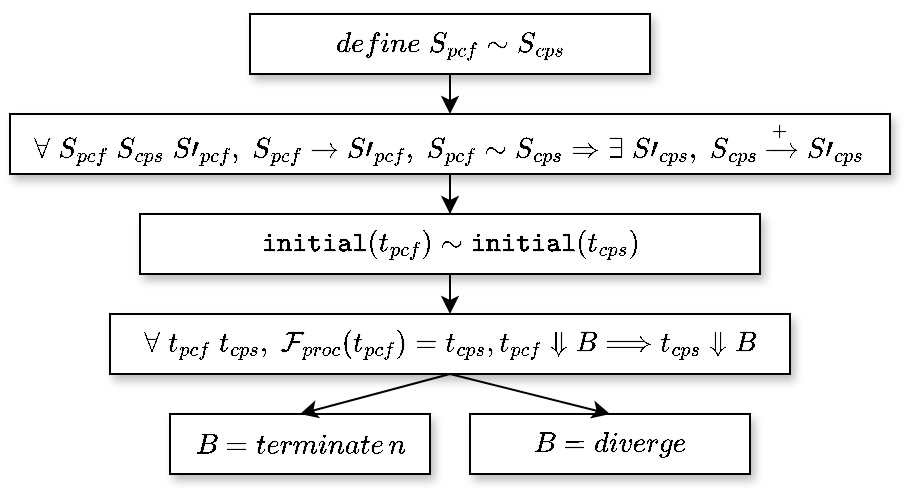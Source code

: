 <mxfile version="20.8.15" type="github">
  <diagram name="第 1 页" id="VPZiB18nnhILlqS88p_2">
    <mxGraphModel dx="1052" dy="642" grid="1" gridSize="10" guides="1" tooltips="1" connect="1" arrows="1" fold="1" page="1" pageScale="1" pageWidth="827" pageHeight="1169" math="1" shadow="0">
      <root>
        <mxCell id="0" />
        <mxCell id="1" parent="0" />
        <mxCell id="-i3F5LLjMJzcxptwbcm--15" value="" style="edgeStyle=orthogonalEdgeStyle;rounded=0;orthogonalLoop=1;jettySize=auto;html=1;" parent="1" source="QHHVyBg31WiNpmlo0UfJ-2" target="-i3F5LLjMJzcxptwbcm--14" edge="1">
          <mxGeometry relative="1" as="geometry" />
        </mxCell>
        <mxCell id="QHHVyBg31WiNpmlo0UfJ-2" value="$$\forall\; S_{pcf}\; S_{cps}\; S\prime_{pcf},\; S_{pcf}\rightarrow S\prime_{pcf},\; S_{pcf}\sim S_{cps} \Rightarrow \exists\; S\prime_{cps},\; S_{cps}\xrightarrow{+} S\prime_{cps}&lt;br&gt;$$" style="rounded=0;whiteSpace=wrap;html=1;shadow=1;" parent="1" vertex="1">
          <mxGeometry x="230" y="250" width="440" height="30" as="geometry" />
        </mxCell>
        <mxCell id="QHHVyBg31WiNpmlo0UfJ-5" value="$$\forall\; t_{pcf}\; t_{cps},\;&amp;nbsp;&lt;br&gt;&amp;nbsp;\mathcal{F}_{proc}(t_{pcf})=t_{cps},\\ t_{pcf}&lt;br&gt;\Downarrow B\Longrightarrow t_{cps}\Downarrow B&lt;br&gt;$$" style="rounded=0;whiteSpace=wrap;html=1;shadow=1;" parent="1" vertex="1">
          <mxGeometry x="280" y="350" width="340" height="30" as="geometry" />
        </mxCell>
        <mxCell id="QHHVyBg31WiNpmlo0UfJ-6" value="$$B=terminate\, n$$" style="rounded=0;whiteSpace=wrap;html=1;shadow=1;" parent="1" vertex="1">
          <mxGeometry x="310" y="400" width="130" height="30" as="geometry" />
        </mxCell>
        <mxCell id="QHHVyBg31WiNpmlo0UfJ-7" value="$$B=diverge$$" style="rounded=0;whiteSpace=wrap;html=1;shadow=1;" parent="1" vertex="1">
          <mxGeometry x="460" y="400" width="140" height="30" as="geometry" />
        </mxCell>
        <mxCell id="QHHVyBg31WiNpmlo0UfJ-13" value="$$define\; S_{pcf}\sim&amp;nbsp;&lt;br&gt;S_{cps}&lt;br&gt;$$" style="rounded=0;whiteSpace=wrap;html=1;shadow=1;" parent="1" vertex="1">
          <mxGeometry x="350" y="200" width="200" height="30" as="geometry" />
        </mxCell>
        <mxCell id="-i3F5LLjMJzcxptwbcm--3" value="" style="endArrow=classic;html=1;rounded=0;exitX=0.5;exitY=1;exitDx=0;exitDy=0;entryX=0.5;entryY=0;entryDx=0;entryDy=0;" parent="1" source="QHHVyBg31WiNpmlo0UfJ-5" target="QHHVyBg31WiNpmlo0UfJ-6" edge="1">
          <mxGeometry width="50" height="50" relative="1" as="geometry">
            <mxPoint x="430" y="440" as="sourcePoint" />
            <mxPoint x="480" y="390" as="targetPoint" />
          </mxGeometry>
        </mxCell>
        <mxCell id="-i3F5LLjMJzcxptwbcm--4" value="" style="endArrow=classic;html=1;rounded=0;entryX=0.5;entryY=0;entryDx=0;entryDy=0;exitX=0.5;exitY=1;exitDx=0;exitDy=0;" parent="1" source="QHHVyBg31WiNpmlo0UfJ-5" target="QHHVyBg31WiNpmlo0UfJ-7" edge="1">
          <mxGeometry width="50" height="50" relative="1" as="geometry">
            <mxPoint x="450" y="380" as="sourcePoint" />
            <mxPoint x="480" y="390" as="targetPoint" />
          </mxGeometry>
        </mxCell>
        <mxCell id="-i3F5LLjMJzcxptwbcm--14" value="$$\mathtt{initial}(t_{pcf})\sim \mathtt{initial}(t_{cps}&lt;br&gt;)$$" style="rounded=0;whiteSpace=wrap;html=1;shadow=1;" parent="1" vertex="1">
          <mxGeometry x="295" y="300" width="310" height="30" as="geometry" />
        </mxCell>
        <mxCell id="-i3F5LLjMJzcxptwbcm--17" value="" style="endArrow=classic;html=1;rounded=0;exitX=0.5;exitY=1;exitDx=0;exitDy=0;entryX=0.5;entryY=0;entryDx=0;entryDy=0;" parent="1" source="QHHVyBg31WiNpmlo0UfJ-13" target="QHHVyBg31WiNpmlo0UfJ-2" edge="1">
          <mxGeometry width="50" height="50" relative="1" as="geometry">
            <mxPoint x="430" y="440" as="sourcePoint" />
            <mxPoint x="480" y="390" as="targetPoint" />
          </mxGeometry>
        </mxCell>
        <mxCell id="-i3F5LLjMJzcxptwbcm--18" value="" style="endArrow=classic;html=1;rounded=0;exitX=0.5;exitY=1;exitDx=0;exitDy=0;entryX=0.5;entryY=0;entryDx=0;entryDy=0;" parent="1" source="-i3F5LLjMJzcxptwbcm--14" target="QHHVyBg31WiNpmlo0UfJ-5" edge="1">
          <mxGeometry width="50" height="50" relative="1" as="geometry">
            <mxPoint x="460" y="240" as="sourcePoint" />
            <mxPoint x="460" y="260" as="targetPoint" />
          </mxGeometry>
        </mxCell>
      </root>
    </mxGraphModel>
  </diagram>
</mxfile>
